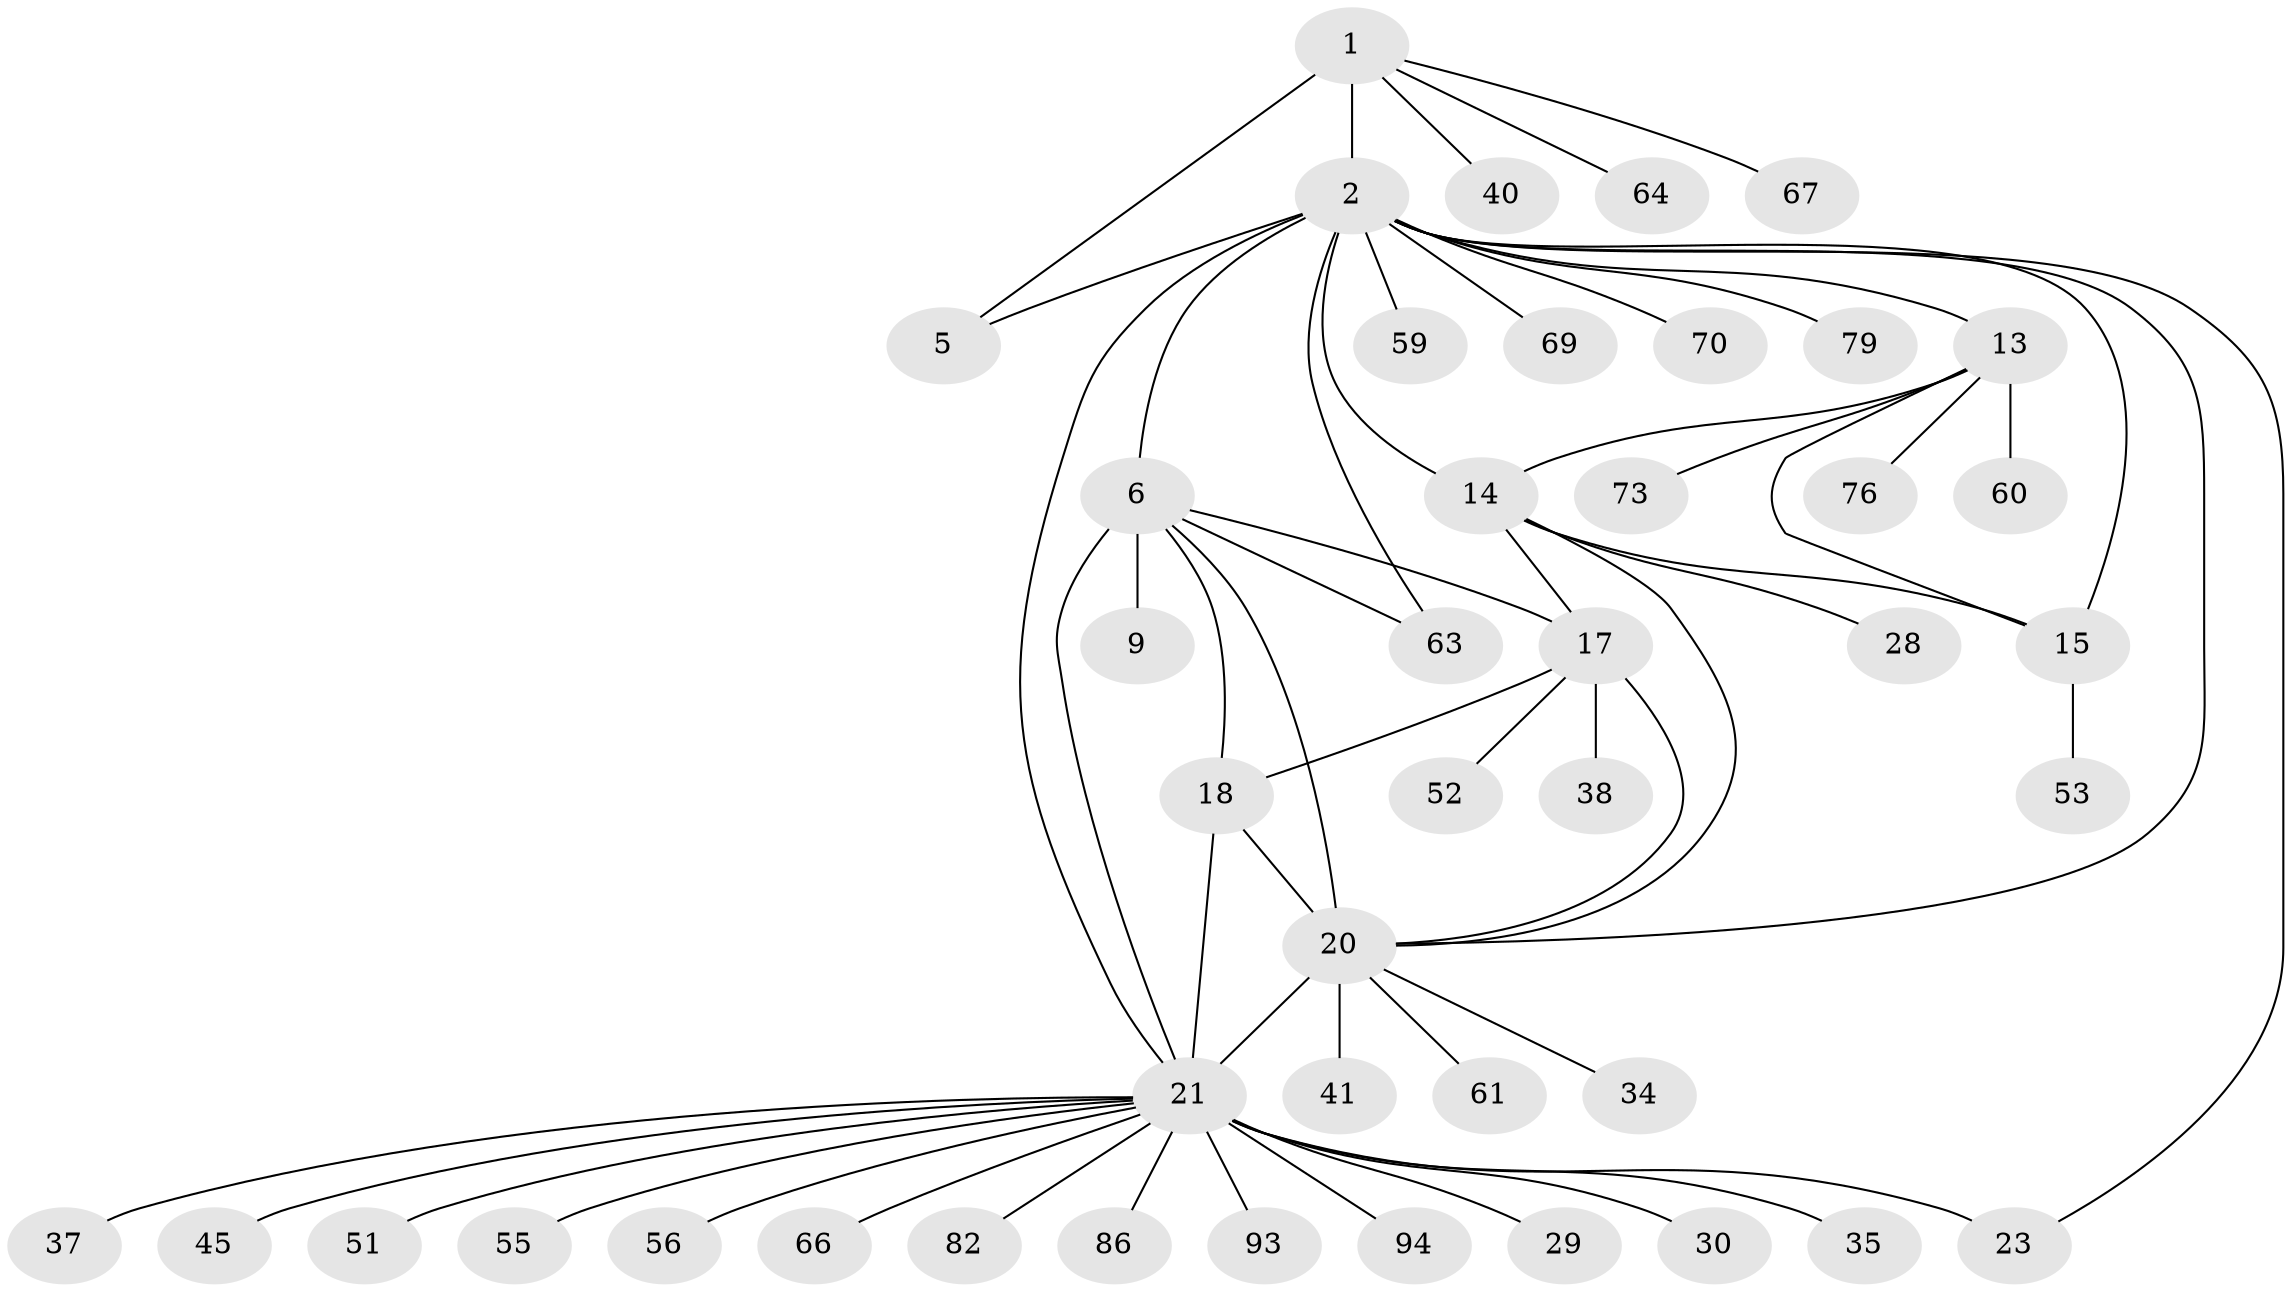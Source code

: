 // original degree distribution, {8: 0.026785714285714284, 7: 0.03571428571428571, 9: 0.026785714285714284, 6: 0.044642857142857144, 4: 0.044642857142857144, 10: 0.026785714285714284, 5: 0.026785714285714284, 13: 0.008928571428571428, 15: 0.008928571428571428, 1: 0.5446428571428571, 2: 0.17857142857142858, 3: 0.026785714285714284}
// Generated by graph-tools (version 1.1) at 2025/19/03/04/25 18:19:37]
// undirected, 44 vertices, 58 edges
graph export_dot {
graph [start="1"]
  node [color=gray90,style=filled];
  1 [super="+4+84+107+46"];
  2 [super="+3+26"];
  5;
  6 [super="+42+103+106+16+7+8"];
  9 [super="+54+43"];
  13;
  14 [super="+39+109"];
  15;
  17 [super="+47+48+50"];
  18 [super="+19+96+75"];
  20 [super="+32+27+104+92+89"];
  21 [super="+22+24+91"];
  23;
  28;
  29;
  30 [super="+68"];
  34;
  35;
  37;
  38;
  40 [super="+85+99+49"];
  41 [super="+101"];
  45;
  51;
  52;
  53 [super="+88"];
  55;
  56;
  59;
  60 [super="+111"];
  61;
  63 [super="+102"];
  64 [super="+100"];
  66;
  67 [super="+74"];
  69;
  70;
  73 [super="+112"];
  76 [super="+90"];
  79;
  82;
  86;
  93;
  94;
  1 -- 2 [weight=5];
  1 -- 5 [weight=2];
  1 -- 67;
  1 -- 40;
  1 -- 64;
  2 -- 5 [weight=2];
  2 -- 23;
  2 -- 63;
  2 -- 69;
  2 -- 70;
  2 -- 6 [weight=3];
  2 -- 13 [weight=2];
  2 -- 14 [weight=2];
  2 -- 15 [weight=2];
  2 -- 79;
  2 -- 20 [weight=2];
  2 -- 21;
  2 -- 59;
  6 -- 9 [weight=4];
  6 -- 17;
  6 -- 18 [weight=2];
  6 -- 20;
  6 -- 21 [weight=2];
  6 -- 63;
  13 -- 14;
  13 -- 15;
  13 -- 60;
  13 -- 73;
  13 -- 76;
  14 -- 15;
  14 -- 17;
  14 -- 28;
  14 -- 20;
  15 -- 53;
  17 -- 18 [weight=2];
  17 -- 20;
  17 -- 38;
  17 -- 52;
  18 -- 20 [weight=2];
  18 -- 21;
  20 -- 34;
  20 -- 21 [weight=3];
  20 -- 41;
  20 -- 61;
  21 -- 23 [weight=4];
  21 -- 66;
  21 -- 37;
  21 -- 45;
  21 -- 82;
  21 -- 86;
  21 -- 55;
  21 -- 30;
  21 -- 56;
  21 -- 93;
  21 -- 94;
  21 -- 51;
  21 -- 35;
  21 -- 29;
}
